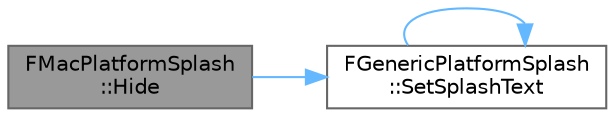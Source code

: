 digraph "FMacPlatformSplash::Hide"
{
 // INTERACTIVE_SVG=YES
 // LATEX_PDF_SIZE
  bgcolor="transparent";
  edge [fontname=Helvetica,fontsize=10,labelfontname=Helvetica,labelfontsize=10];
  node [fontname=Helvetica,fontsize=10,shape=box,height=0.2,width=0.4];
  rankdir="LR";
  Node1 [id="Node000001",label="FMacPlatformSplash\l::Hide",height=0.2,width=0.4,color="gray40", fillcolor="grey60", style="filled", fontcolor="black",tooltip="Hide the splash screen."];
  Node1 -> Node2 [id="edge1_Node000001_Node000002",color="steelblue1",style="solid",tooltip=" "];
  Node2 [id="Node000002",label="FGenericPlatformSplash\l::SetSplashText",height=0.2,width=0.4,color="grey40", fillcolor="white", style="filled",URL="$df/d6a/structFGenericPlatformSplash.html#a0bcc39a6341adb00f33634206a06d67c",tooltip="Sets the text displayed on the splash screen (for startup/loading progress)"];
  Node2 -> Node2 [id="edge2_Node000002_Node000002",color="steelblue1",style="solid",tooltip=" "];
}
